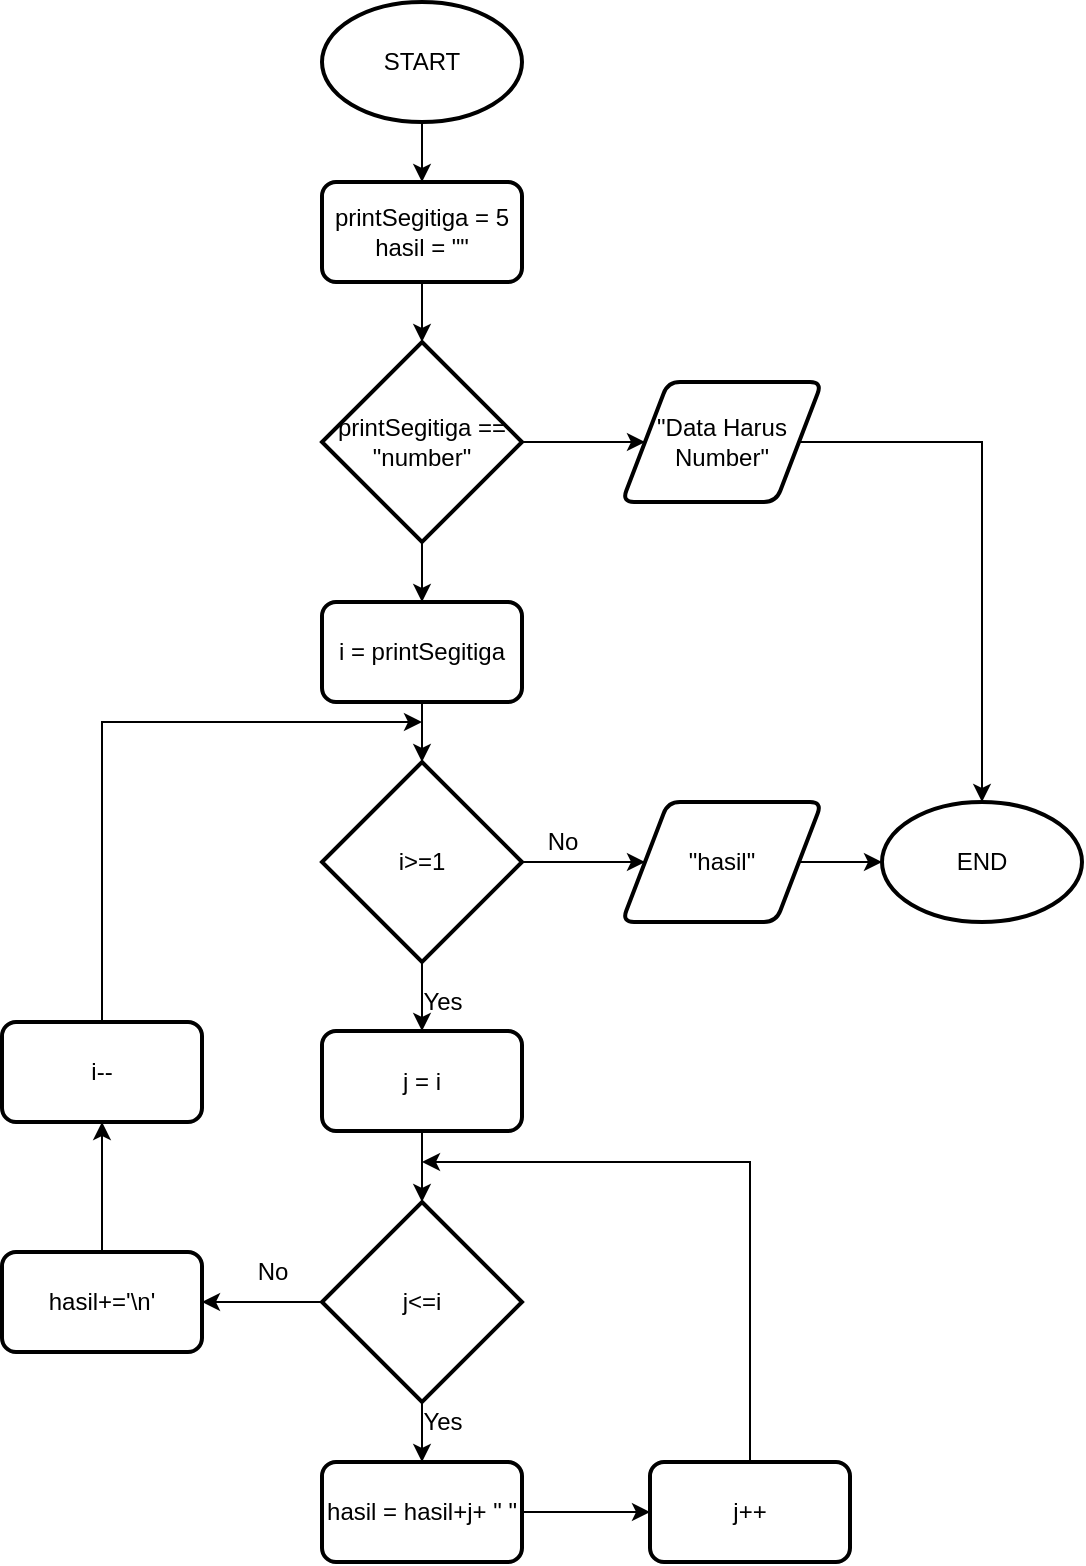 <mxfile version="16.2.6" type="google"><diagram id="NGoe-jEOoFUQM2n128FV" name="Page-1"><mxGraphModel dx="1038" dy="571" grid="1" gridSize="10" guides="1" tooltips="1" connect="1" arrows="1" fold="1" page="1" pageScale="1" pageWidth="827" pageHeight="1169" math="0" shadow="0"><root><mxCell id="0"/><mxCell id="1" parent="0"/><mxCell id="mQ1kDWr9pZppyB9xkIKD-7" value="" style="edgeStyle=orthogonalEdgeStyle;rounded=0;orthogonalLoop=1;jettySize=auto;html=1;" edge="1" parent="1" source="mQ1kDWr9pZppyB9xkIKD-1" target="mQ1kDWr9pZppyB9xkIKD-2"><mxGeometry relative="1" as="geometry"/></mxCell><mxCell id="mQ1kDWr9pZppyB9xkIKD-1" value="START" style="strokeWidth=2;html=1;shape=mxgraph.flowchart.start_1;whiteSpace=wrap;" vertex="1" parent="1"><mxGeometry x="250" y="20" width="100" height="60" as="geometry"/></mxCell><mxCell id="mQ1kDWr9pZppyB9xkIKD-8" value="" style="edgeStyle=orthogonalEdgeStyle;rounded=0;orthogonalLoop=1;jettySize=auto;html=1;" edge="1" parent="1" source="mQ1kDWr9pZppyB9xkIKD-2" target="mQ1kDWr9pZppyB9xkIKD-3"><mxGeometry relative="1" as="geometry"/></mxCell><mxCell id="mQ1kDWr9pZppyB9xkIKD-2" value="printSegitiga = 5&lt;br&gt;hasil = &quot;&quot;" style="rounded=1;whiteSpace=wrap;html=1;absoluteArcSize=1;arcSize=14;strokeWidth=2;" vertex="1" parent="1"><mxGeometry x="250" y="110" width="100" height="50" as="geometry"/></mxCell><mxCell id="mQ1kDWr9pZppyB9xkIKD-5" value="" style="edgeStyle=orthogonalEdgeStyle;rounded=0;orthogonalLoop=1;jettySize=auto;html=1;" edge="1" parent="1" source="mQ1kDWr9pZppyB9xkIKD-3" target="mQ1kDWr9pZppyB9xkIKD-4"><mxGeometry relative="1" as="geometry"/></mxCell><mxCell id="mQ1kDWr9pZppyB9xkIKD-10" value="" style="edgeStyle=orthogonalEdgeStyle;rounded=0;orthogonalLoop=1;jettySize=auto;html=1;" edge="1" parent="1" source="mQ1kDWr9pZppyB9xkIKD-3" target="mQ1kDWr9pZppyB9xkIKD-9"><mxGeometry relative="1" as="geometry"/></mxCell><mxCell id="mQ1kDWr9pZppyB9xkIKD-3" value="printSegitiga == &quot;number&quot;" style="strokeWidth=2;html=1;shape=mxgraph.flowchart.decision;whiteSpace=wrap;" vertex="1" parent="1"><mxGeometry x="250" y="190" width="100" height="100" as="geometry"/></mxCell><mxCell id="mQ1kDWr9pZppyB9xkIKD-35" style="edgeStyle=orthogonalEdgeStyle;rounded=0;orthogonalLoop=1;jettySize=auto;html=1;entryX=0.5;entryY=0;entryDx=0;entryDy=0;entryPerimeter=0;" edge="1" parent="1" source="mQ1kDWr9pZppyB9xkIKD-4" target="mQ1kDWr9pZppyB9xkIKD-33"><mxGeometry relative="1" as="geometry"/></mxCell><mxCell id="mQ1kDWr9pZppyB9xkIKD-4" value="&quot;Data Harus Number&quot;" style="shape=parallelogram;html=1;strokeWidth=2;perimeter=parallelogramPerimeter;whiteSpace=wrap;rounded=1;arcSize=12;size=0.23;" vertex="1" parent="1"><mxGeometry x="400" y="210" width="100" height="60" as="geometry"/></mxCell><mxCell id="mQ1kDWr9pZppyB9xkIKD-12" value="" style="edgeStyle=orthogonalEdgeStyle;rounded=0;orthogonalLoop=1;jettySize=auto;html=1;" edge="1" parent="1" source="mQ1kDWr9pZppyB9xkIKD-9" target="mQ1kDWr9pZppyB9xkIKD-11"><mxGeometry relative="1" as="geometry"/></mxCell><mxCell id="mQ1kDWr9pZppyB9xkIKD-9" value="i = printSegitiga" style="rounded=1;whiteSpace=wrap;html=1;absoluteArcSize=1;arcSize=14;strokeWidth=2;" vertex="1" parent="1"><mxGeometry x="250" y="320" width="100" height="50" as="geometry"/></mxCell><mxCell id="mQ1kDWr9pZppyB9xkIKD-15" value="" style="edgeStyle=orthogonalEdgeStyle;rounded=0;orthogonalLoop=1;jettySize=auto;html=1;" edge="1" parent="1" source="mQ1kDWr9pZppyB9xkIKD-11" target="mQ1kDWr9pZppyB9xkIKD-13"><mxGeometry relative="1" as="geometry"/></mxCell><mxCell id="mQ1kDWr9pZppyB9xkIKD-32" value="" style="edgeStyle=orthogonalEdgeStyle;rounded=0;orthogonalLoop=1;jettySize=auto;html=1;" edge="1" parent="1" source="mQ1kDWr9pZppyB9xkIKD-11" target="mQ1kDWr9pZppyB9xkIKD-31"><mxGeometry relative="1" as="geometry"/></mxCell><mxCell id="mQ1kDWr9pZppyB9xkIKD-11" value="i&amp;gt;=1" style="strokeWidth=2;html=1;shape=mxgraph.flowchart.decision;whiteSpace=wrap;" vertex="1" parent="1"><mxGeometry x="250" y="400" width="100" height="100" as="geometry"/></mxCell><mxCell id="mQ1kDWr9pZppyB9xkIKD-16" value="" style="edgeStyle=orthogonalEdgeStyle;rounded=0;orthogonalLoop=1;jettySize=auto;html=1;" edge="1" parent="1" source="mQ1kDWr9pZppyB9xkIKD-13" target="mQ1kDWr9pZppyB9xkIKD-14"><mxGeometry relative="1" as="geometry"/></mxCell><mxCell id="mQ1kDWr9pZppyB9xkIKD-13" value="j = i" style="rounded=1;whiteSpace=wrap;html=1;absoluteArcSize=1;arcSize=14;strokeWidth=2;" vertex="1" parent="1"><mxGeometry x="250" y="534.5" width="100" height="50" as="geometry"/></mxCell><mxCell id="mQ1kDWr9pZppyB9xkIKD-18" value="" style="edgeStyle=orthogonalEdgeStyle;rounded=0;orthogonalLoop=1;jettySize=auto;html=1;" edge="1" parent="1" source="mQ1kDWr9pZppyB9xkIKD-14" target="mQ1kDWr9pZppyB9xkIKD-17"><mxGeometry relative="1" as="geometry"/></mxCell><mxCell id="mQ1kDWr9pZppyB9xkIKD-27" value="" style="edgeStyle=orthogonalEdgeStyle;rounded=0;orthogonalLoop=1;jettySize=auto;html=1;" edge="1" parent="1" source="mQ1kDWr9pZppyB9xkIKD-14" target="mQ1kDWr9pZppyB9xkIKD-26"><mxGeometry relative="1" as="geometry"/></mxCell><mxCell id="mQ1kDWr9pZppyB9xkIKD-14" value="j&amp;lt;=i" style="strokeWidth=2;html=1;shape=mxgraph.flowchart.decision;whiteSpace=wrap;" vertex="1" parent="1"><mxGeometry x="250" y="620" width="100" height="100" as="geometry"/></mxCell><mxCell id="mQ1kDWr9pZppyB9xkIKD-20" value="" style="edgeStyle=orthogonalEdgeStyle;rounded=0;orthogonalLoop=1;jettySize=auto;html=1;" edge="1" parent="1" source="mQ1kDWr9pZppyB9xkIKD-17" target="mQ1kDWr9pZppyB9xkIKD-19"><mxGeometry relative="1" as="geometry"/></mxCell><mxCell id="mQ1kDWr9pZppyB9xkIKD-17" value="hasil = hasil+j+ &quot; &quot;" style="rounded=1;whiteSpace=wrap;html=1;absoluteArcSize=1;arcSize=14;strokeWidth=2;" vertex="1" parent="1"><mxGeometry x="250" y="750" width="100" height="50" as="geometry"/></mxCell><mxCell id="mQ1kDWr9pZppyB9xkIKD-21" style="edgeStyle=orthogonalEdgeStyle;rounded=0;orthogonalLoop=1;jettySize=auto;html=1;" edge="1" parent="1" source="mQ1kDWr9pZppyB9xkIKD-19"><mxGeometry relative="1" as="geometry"><mxPoint x="300" y="600" as="targetPoint"/><Array as="points"><mxPoint x="464" y="600"/></Array></mxGeometry></mxCell><mxCell id="mQ1kDWr9pZppyB9xkIKD-19" value="j++" style="rounded=1;whiteSpace=wrap;html=1;absoluteArcSize=1;arcSize=14;strokeWidth=2;" vertex="1" parent="1"><mxGeometry x="414" y="750" width="100" height="50" as="geometry"/></mxCell><mxCell id="mQ1kDWr9pZppyB9xkIKD-22" value="Yes" style="text;html=1;align=center;verticalAlign=middle;resizable=0;points=[];autosize=1;strokeColor=none;fillColor=none;" vertex="1" parent="1"><mxGeometry x="295" y="720" width="30" height="20" as="geometry"/></mxCell><mxCell id="mQ1kDWr9pZppyB9xkIKD-25" value="Yes" style="text;html=1;align=center;verticalAlign=middle;resizable=0;points=[];autosize=1;strokeColor=none;fillColor=none;" vertex="1" parent="1"><mxGeometry x="295" y="510" width="30" height="20" as="geometry"/></mxCell><mxCell id="mQ1kDWr9pZppyB9xkIKD-29" value="" style="edgeStyle=orthogonalEdgeStyle;rounded=0;orthogonalLoop=1;jettySize=auto;html=1;" edge="1" parent="1" source="mQ1kDWr9pZppyB9xkIKD-26" target="mQ1kDWr9pZppyB9xkIKD-28"><mxGeometry relative="1" as="geometry"/></mxCell><mxCell id="mQ1kDWr9pZppyB9xkIKD-26" value="hasil+='\n'" style="rounded=1;whiteSpace=wrap;html=1;absoluteArcSize=1;arcSize=14;strokeWidth=2;" vertex="1" parent="1"><mxGeometry x="90" y="645" width="100" height="50" as="geometry"/></mxCell><mxCell id="mQ1kDWr9pZppyB9xkIKD-30" style="edgeStyle=orthogonalEdgeStyle;rounded=0;orthogonalLoop=1;jettySize=auto;html=1;exitX=0.5;exitY=0;exitDx=0;exitDy=0;" edge="1" parent="1" source="mQ1kDWr9pZppyB9xkIKD-28"><mxGeometry relative="1" as="geometry"><mxPoint x="300" y="380" as="targetPoint"/><Array as="points"><mxPoint x="140" y="380"/></Array></mxGeometry></mxCell><mxCell id="mQ1kDWr9pZppyB9xkIKD-28" value="i--" style="rounded=1;whiteSpace=wrap;html=1;absoluteArcSize=1;arcSize=14;strokeWidth=2;" vertex="1" parent="1"><mxGeometry x="90" y="530" width="100" height="50" as="geometry"/></mxCell><mxCell id="mQ1kDWr9pZppyB9xkIKD-34" value="" style="edgeStyle=orthogonalEdgeStyle;rounded=0;orthogonalLoop=1;jettySize=auto;html=1;" edge="1" parent="1" source="mQ1kDWr9pZppyB9xkIKD-31" target="mQ1kDWr9pZppyB9xkIKD-33"><mxGeometry relative="1" as="geometry"/></mxCell><mxCell id="mQ1kDWr9pZppyB9xkIKD-31" value="&quot;hasil&quot;" style="shape=parallelogram;html=1;strokeWidth=2;perimeter=parallelogramPerimeter;whiteSpace=wrap;rounded=1;arcSize=12;size=0.23;" vertex="1" parent="1"><mxGeometry x="400" y="420" width="100" height="60" as="geometry"/></mxCell><mxCell id="mQ1kDWr9pZppyB9xkIKD-33" value="END" style="strokeWidth=2;html=1;shape=mxgraph.flowchart.start_1;whiteSpace=wrap;" vertex="1" parent="1"><mxGeometry x="530" y="420" width="100" height="60" as="geometry"/></mxCell><mxCell id="mQ1kDWr9pZppyB9xkIKD-36" value="No" style="text;html=1;align=center;verticalAlign=middle;resizable=0;points=[];autosize=1;strokeColor=none;fillColor=none;" vertex="1" parent="1"><mxGeometry x="355" y="430" width="30" height="20" as="geometry"/></mxCell><mxCell id="mQ1kDWr9pZppyB9xkIKD-37" value="No" style="text;html=1;align=center;verticalAlign=middle;resizable=0;points=[];autosize=1;strokeColor=none;fillColor=none;" vertex="1" parent="1"><mxGeometry x="210" y="645" width="30" height="20" as="geometry"/></mxCell></root></mxGraphModel></diagram></mxfile>